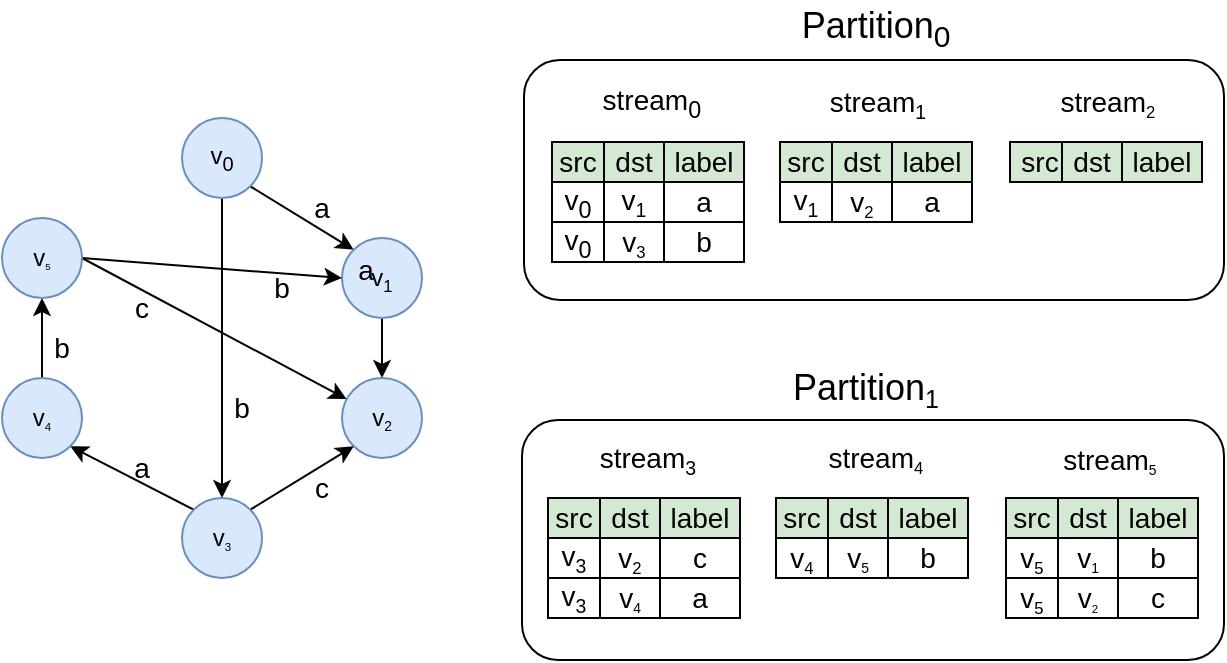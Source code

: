 <mxfile version="18.0.3" type="github">
  <diagram id="HJzAfzv13D2bc7kzG2u6" name="Page-1">
    <mxGraphModel dx="1865" dy="529" grid="1" gridSize="10" guides="1" tooltips="1" connect="1" arrows="1" fold="1" page="1" pageScale="1" pageWidth="827" pageHeight="1169" math="0" shadow="0">
      <root>
        <mxCell id="0" />
        <mxCell id="1" parent="0" />
        <mxCell id="3z_xUzvi2a_4fJgc66t--7" style="rounded=0;orthogonalLoop=1;jettySize=auto;html=1;exitX=1;exitY=1;exitDx=0;exitDy=0;entryX=0;entryY=0;entryDx=0;entryDy=0;" edge="1" parent="1" source="3z_xUzvi2a_4fJgc66t--1" target="3z_xUzvi2a_4fJgc66t--2">
          <mxGeometry relative="1" as="geometry" />
        </mxCell>
        <mxCell id="3z_xUzvi2a_4fJgc66t--13" style="edgeStyle=none;rounded=0;orthogonalLoop=1;jettySize=auto;html=1;exitX=0.5;exitY=1;exitDx=0;exitDy=0;entryX=0.5;entryY=0;entryDx=0;entryDy=0;" edge="1" parent="1" source="3z_xUzvi2a_4fJgc66t--1" target="3z_xUzvi2a_4fJgc66t--4">
          <mxGeometry relative="1" as="geometry" />
        </mxCell>
        <mxCell id="3z_xUzvi2a_4fJgc66t--1" value="v&lt;sub&gt;0&lt;/sub&gt;" style="ellipse;whiteSpace=wrap;html=1;fillColor=#dae8fc;strokeColor=#6c8ebf;" vertex="1" parent="1">
          <mxGeometry x="28" y="69" width="40" height="40" as="geometry" />
        </mxCell>
        <mxCell id="3z_xUzvi2a_4fJgc66t--8" style="edgeStyle=none;rounded=0;orthogonalLoop=1;jettySize=auto;html=1;exitX=0.5;exitY=1;exitDx=0;exitDy=0;entryX=0.5;entryY=0;entryDx=0;entryDy=0;" edge="1" parent="1" source="3z_xUzvi2a_4fJgc66t--2" target="3z_xUzvi2a_4fJgc66t--3">
          <mxGeometry relative="1" as="geometry" />
        </mxCell>
        <mxCell id="3z_xUzvi2a_4fJgc66t--2" value="v&lt;span style=&quot;font-size: 10px;&quot;&gt;&lt;sub&gt;1&lt;/sub&gt;&lt;/span&gt;" style="ellipse;whiteSpace=wrap;html=1;fillColor=#dae8fc;strokeColor=#6c8ebf;" vertex="1" parent="1">
          <mxGeometry x="108" y="129" width="40" height="40" as="geometry" />
        </mxCell>
        <mxCell id="3z_xUzvi2a_4fJgc66t--3" value="v&lt;span style=&quot;font-size: 8.333px;&quot;&gt;&lt;sub&gt;2&lt;/sub&gt;&lt;/span&gt;" style="ellipse;whiteSpace=wrap;html=1;fillColor=#dae8fc;strokeColor=#6c8ebf;" vertex="1" parent="1">
          <mxGeometry x="108" y="199" width="40" height="40" as="geometry" />
        </mxCell>
        <mxCell id="3z_xUzvi2a_4fJgc66t--9" style="edgeStyle=none;rounded=0;orthogonalLoop=1;jettySize=auto;html=1;exitX=1;exitY=0;exitDx=0;exitDy=0;entryX=0;entryY=1;entryDx=0;entryDy=0;" edge="1" parent="1" source="3z_xUzvi2a_4fJgc66t--4" target="3z_xUzvi2a_4fJgc66t--3">
          <mxGeometry relative="1" as="geometry" />
        </mxCell>
        <mxCell id="3z_xUzvi2a_4fJgc66t--10" style="edgeStyle=none;rounded=0;orthogonalLoop=1;jettySize=auto;html=1;exitX=0;exitY=0;exitDx=0;exitDy=0;entryX=1;entryY=1;entryDx=0;entryDy=0;" edge="1" parent="1" source="3z_xUzvi2a_4fJgc66t--4" target="3z_xUzvi2a_4fJgc66t--5">
          <mxGeometry relative="1" as="geometry" />
        </mxCell>
        <mxCell id="3z_xUzvi2a_4fJgc66t--4" value="v&lt;span style=&quot;font-size: 6.944px;&quot;&gt;&lt;sub&gt;3&lt;/sub&gt;&lt;/span&gt;" style="ellipse;whiteSpace=wrap;html=1;fillColor=#dae8fc;strokeColor=#6c8ebf;" vertex="1" parent="1">
          <mxGeometry x="28" y="259" width="40" height="40" as="geometry" />
        </mxCell>
        <mxCell id="3z_xUzvi2a_4fJgc66t--11" style="edgeStyle=none;rounded=0;orthogonalLoop=1;jettySize=auto;html=1;exitX=0.5;exitY=0;exitDx=0;exitDy=0;entryX=0.5;entryY=1;entryDx=0;entryDy=0;" edge="1" parent="1" source="3z_xUzvi2a_4fJgc66t--5" target="3z_xUzvi2a_4fJgc66t--6">
          <mxGeometry relative="1" as="geometry" />
        </mxCell>
        <mxCell id="3z_xUzvi2a_4fJgc66t--5" value="v&lt;span style=&quot;font-size: 6.944px;&quot;&gt;&lt;sub&gt;4&lt;/sub&gt;&lt;/span&gt;" style="ellipse;whiteSpace=wrap;html=1;fillColor=#dae8fc;strokeColor=#6c8ebf;" vertex="1" parent="1">
          <mxGeometry x="-62" y="199" width="40" height="40" as="geometry" />
        </mxCell>
        <mxCell id="3z_xUzvi2a_4fJgc66t--12" style="edgeStyle=none;rounded=0;orthogonalLoop=1;jettySize=auto;html=1;exitX=1;exitY=0.5;exitDx=0;exitDy=0;" edge="1" parent="1" source="3z_xUzvi2a_4fJgc66t--6" target="3z_xUzvi2a_4fJgc66t--3">
          <mxGeometry relative="1" as="geometry" />
        </mxCell>
        <mxCell id="3z_xUzvi2a_4fJgc66t--14" style="edgeStyle=none;rounded=0;orthogonalLoop=1;jettySize=auto;html=1;exitX=1;exitY=0.5;exitDx=0;exitDy=0;entryX=0;entryY=0.5;entryDx=0;entryDy=0;" edge="1" parent="1" source="3z_xUzvi2a_4fJgc66t--6" target="3z_xUzvi2a_4fJgc66t--2">
          <mxGeometry relative="1" as="geometry" />
        </mxCell>
        <mxCell id="3z_xUzvi2a_4fJgc66t--6" value="v&lt;span style=&quot;font-size: 5.787px;&quot;&gt;&lt;sub&gt;5&lt;/sub&gt;&lt;/span&gt;" style="ellipse;whiteSpace=wrap;html=1;fillColor=#dae8fc;strokeColor=#6c8ebf;" vertex="1" parent="1">
          <mxGeometry x="-62" y="119" width="40" height="40" as="geometry" />
        </mxCell>
        <mxCell id="3z_xUzvi2a_4fJgc66t--15" value="" style="rounded=1;whiteSpace=wrap;html=1;" vertex="1" parent="1">
          <mxGeometry x="199" y="40" width="350" height="120" as="geometry" />
        </mxCell>
        <mxCell id="3z_xUzvi2a_4fJgc66t--16" value="" style="rounded=1;whiteSpace=wrap;html=1;" vertex="1" parent="1">
          <mxGeometry x="198" y="220" width="351" height="120" as="geometry" />
        </mxCell>
        <mxCell id="3z_xUzvi2a_4fJgc66t--17" value="&lt;font style=&quot;font-size: 18px;&quot;&gt;Partition&lt;sub&gt;0&lt;/sub&gt;&lt;/font&gt;" style="text;html=1;strokeColor=none;fillColor=none;align=center;verticalAlign=middle;whiteSpace=wrap;rounded=0;" vertex="1" parent="1">
          <mxGeometry x="345" y="10" width="60" height="30" as="geometry" />
        </mxCell>
        <mxCell id="3z_xUzvi2a_4fJgc66t--21" value="&lt;font style=&quot;font-size: 14px;&quot;&gt;&amp;nbsp;stream&lt;sub style=&quot;&quot;&gt;0&lt;/sub&gt;&lt;/font&gt;" style="text;html=1;strokeColor=none;fillColor=none;align=center;verticalAlign=middle;whiteSpace=wrap;rounded=0;fontSize=18;" vertex="1" parent="1">
          <mxGeometry x="231" y="50" width="60" height="20" as="geometry" />
        </mxCell>
        <mxCell id="3z_xUzvi2a_4fJgc66t--24" value="a" style="text;html=1;strokeColor=none;fillColor=none;align=center;verticalAlign=middle;whiteSpace=wrap;rounded=0;fontSize=14;" vertex="1" parent="1">
          <mxGeometry x="68" y="99" width="60" height="30" as="geometry" />
        </mxCell>
        <mxCell id="3z_xUzvi2a_4fJgc66t--25" value="a" style="text;html=1;strokeColor=none;fillColor=none;align=center;verticalAlign=middle;whiteSpace=wrap;rounded=0;fontSize=14;" vertex="1" parent="1">
          <mxGeometry x="90" y="130" width="60" height="30" as="geometry" />
        </mxCell>
        <mxCell id="3z_xUzvi2a_4fJgc66t--26" value="a" style="text;html=1;strokeColor=none;fillColor=none;align=center;verticalAlign=middle;whiteSpace=wrap;rounded=0;fontSize=14;" vertex="1" parent="1">
          <mxGeometry x="-22" y="229" width="60" height="30" as="geometry" />
        </mxCell>
        <mxCell id="3z_xUzvi2a_4fJgc66t--27" value="b" style="text;html=1;strokeColor=none;fillColor=none;align=center;verticalAlign=middle;whiteSpace=wrap;rounded=0;fontSize=14;" vertex="1" parent="1">
          <mxGeometry x="28" y="199" width="60" height="30" as="geometry" />
        </mxCell>
        <mxCell id="3z_xUzvi2a_4fJgc66t--28" value="b" style="text;html=1;strokeColor=none;fillColor=none;align=center;verticalAlign=middle;whiteSpace=wrap;rounded=0;fontSize=14;" vertex="1" parent="1">
          <mxGeometry x="-62" y="169" width="60" height="30" as="geometry" />
        </mxCell>
        <mxCell id="3z_xUzvi2a_4fJgc66t--29" value="b" style="text;html=1;strokeColor=none;fillColor=none;align=center;verticalAlign=middle;whiteSpace=wrap;rounded=0;fontSize=14;" vertex="1" parent="1">
          <mxGeometry x="48" y="139" width="60" height="30" as="geometry" />
        </mxCell>
        <mxCell id="3z_xUzvi2a_4fJgc66t--30" value="c" style="text;html=1;strokeColor=none;fillColor=none;align=center;verticalAlign=middle;whiteSpace=wrap;rounded=0;fontSize=14;" vertex="1" parent="1">
          <mxGeometry x="68" y="239" width="60" height="30" as="geometry" />
        </mxCell>
        <mxCell id="3z_xUzvi2a_4fJgc66t--32" value="c" style="text;html=1;strokeColor=none;fillColor=none;align=center;verticalAlign=middle;whiteSpace=wrap;rounded=0;fontSize=14;" vertex="1" parent="1">
          <mxGeometry x="-22" y="149" width="60" height="30" as="geometry" />
        </mxCell>
        <mxCell id="3z_xUzvi2a_4fJgc66t--42" value="" style="group" vertex="1" connectable="0" parent="1">
          <mxGeometry x="213" y="81" width="96" height="60" as="geometry" />
        </mxCell>
        <mxCell id="3z_xUzvi2a_4fJgc66t--22" value="v&lt;sub&gt;0&lt;/sub&gt;" style="rounded=0;whiteSpace=wrap;html=1;fontSize=14;" vertex="1" parent="3z_xUzvi2a_4fJgc66t--42">
          <mxGeometry y="20" width="26" height="20" as="geometry" />
        </mxCell>
        <mxCell id="3z_xUzvi2a_4fJgc66t--23" value="v&lt;span style=&quot;font-size: 11.667px;&quot;&gt;&lt;sub&gt;1&lt;/sub&gt;&lt;/span&gt;" style="rounded=0;whiteSpace=wrap;html=1;fontSize=14;" vertex="1" parent="3z_xUzvi2a_4fJgc66t--42">
          <mxGeometry x="26" y="20" width="30" height="20" as="geometry" />
        </mxCell>
        <mxCell id="3z_xUzvi2a_4fJgc66t--33" value="a" style="rounded=0;whiteSpace=wrap;html=1;fontSize=14;" vertex="1" parent="3z_xUzvi2a_4fJgc66t--42">
          <mxGeometry x="56" y="20" width="40" height="20" as="geometry" />
        </mxCell>
        <mxCell id="3z_xUzvi2a_4fJgc66t--34" value="v&lt;sub&gt;0&lt;/sub&gt;" style="rounded=0;whiteSpace=wrap;html=1;fontSize=14;" vertex="1" parent="3z_xUzvi2a_4fJgc66t--42">
          <mxGeometry y="40" width="26" height="20" as="geometry" />
        </mxCell>
        <mxCell id="3z_xUzvi2a_4fJgc66t--35" value="v&lt;font size=&quot;1&quot;&gt;&lt;sub&gt;3&lt;/sub&gt;&lt;/font&gt;" style="rounded=0;whiteSpace=wrap;html=1;fontSize=14;" vertex="1" parent="3z_xUzvi2a_4fJgc66t--42">
          <mxGeometry x="26" y="40" width="30" height="20" as="geometry" />
        </mxCell>
        <mxCell id="3z_xUzvi2a_4fJgc66t--36" value="b" style="rounded=0;whiteSpace=wrap;html=1;fontSize=14;" vertex="1" parent="3z_xUzvi2a_4fJgc66t--42">
          <mxGeometry x="56" y="40" width="40" height="20" as="geometry" />
        </mxCell>
        <mxCell id="3z_xUzvi2a_4fJgc66t--38" value="src" style="rounded=0;whiteSpace=wrap;html=1;fontSize=14;fillColor=#d5e8d4;strokeColor=#000000;gradientColor=none;" vertex="1" parent="3z_xUzvi2a_4fJgc66t--42">
          <mxGeometry width="26" height="20" as="geometry" />
        </mxCell>
        <mxCell id="3z_xUzvi2a_4fJgc66t--39" value="dst" style="rounded=0;whiteSpace=wrap;html=1;fontSize=14;fillColor=#d5e8d4;strokeColor=#000000;" vertex="1" parent="3z_xUzvi2a_4fJgc66t--42">
          <mxGeometry x="26" width="30" height="20" as="geometry" />
        </mxCell>
        <mxCell id="3z_xUzvi2a_4fJgc66t--40" value="label" style="rounded=0;whiteSpace=wrap;html=1;fontSize=14;fillColor=#d5e8d4;strokeColor=#000000;gradientColor=none;" vertex="1" parent="3z_xUzvi2a_4fJgc66t--42">
          <mxGeometry x="56" width="40" height="20" as="geometry" />
        </mxCell>
        <mxCell id="3z_xUzvi2a_4fJgc66t--45" value="&lt;font style=&quot;font-size: 14px;&quot;&gt;&amp;nbsp;stream&lt;/font&gt;&lt;font style=&quot;font-size: 11.667px;&quot;&gt;&lt;sub&gt;1&lt;/sub&gt;&lt;/font&gt;" style="text;html=1;strokeColor=none;fillColor=none;align=center;verticalAlign=middle;whiteSpace=wrap;rounded=0;fontSize=18;" vertex="1" parent="1">
          <mxGeometry x="344" y="50" width="60" height="20" as="geometry" />
        </mxCell>
        <mxCell id="3z_xUzvi2a_4fJgc66t--57" value="" style="group" vertex="1" connectable="0" parent="1">
          <mxGeometry x="327" y="81" width="96" height="60" as="geometry" />
        </mxCell>
        <mxCell id="3z_xUzvi2a_4fJgc66t--58" value="v&lt;span style=&quot;font-size: 11.667px;&quot;&gt;&lt;sub&gt;1&lt;/sub&gt;&lt;/span&gt;" style="rounded=0;whiteSpace=wrap;html=1;fontSize=14;" vertex="1" parent="3z_xUzvi2a_4fJgc66t--57">
          <mxGeometry y="20" width="26" height="20" as="geometry" />
        </mxCell>
        <mxCell id="3z_xUzvi2a_4fJgc66t--59" value="v&lt;font size=&quot;1&quot;&gt;&lt;sub&gt;2&lt;/sub&gt;&lt;/font&gt;" style="rounded=0;whiteSpace=wrap;html=1;fontSize=14;" vertex="1" parent="3z_xUzvi2a_4fJgc66t--57">
          <mxGeometry x="26" y="20" width="30" height="20" as="geometry" />
        </mxCell>
        <mxCell id="3z_xUzvi2a_4fJgc66t--60" value="a" style="rounded=0;whiteSpace=wrap;html=1;fontSize=14;" vertex="1" parent="3z_xUzvi2a_4fJgc66t--57">
          <mxGeometry x="56" y="20" width="40" height="20" as="geometry" />
        </mxCell>
        <mxCell id="3z_xUzvi2a_4fJgc66t--64" value="src" style="rounded=0;whiteSpace=wrap;html=1;fontSize=14;fillColor=#d5e8d4;strokeColor=#000000;gradientColor=none;" vertex="1" parent="3z_xUzvi2a_4fJgc66t--57">
          <mxGeometry width="26" height="20" as="geometry" />
        </mxCell>
        <mxCell id="3z_xUzvi2a_4fJgc66t--65" value="dst" style="rounded=0;whiteSpace=wrap;html=1;fontSize=14;fillColor=#d5e8d4;strokeColor=#000000;" vertex="1" parent="3z_xUzvi2a_4fJgc66t--57">
          <mxGeometry x="26" width="30" height="20" as="geometry" />
        </mxCell>
        <mxCell id="3z_xUzvi2a_4fJgc66t--66" value="label" style="rounded=0;whiteSpace=wrap;html=1;fontSize=14;fillColor=#d5e8d4;strokeColor=#000000;gradientColor=none;" vertex="1" parent="3z_xUzvi2a_4fJgc66t--57">
          <mxGeometry x="56" width="40" height="20" as="geometry" />
        </mxCell>
        <mxCell id="3z_xUzvi2a_4fJgc66t--67" value="&lt;font style=&quot;font-size: 14px;&quot;&gt;&amp;nbsp;stream&lt;/font&gt;&lt;font size=&quot;1&quot; style=&quot;&quot;&gt;&lt;sub&gt;2&lt;/sub&gt;&lt;/font&gt;" style="text;html=1;strokeColor=none;fillColor=none;align=center;verticalAlign=middle;whiteSpace=wrap;rounded=0;fontSize=18;" vertex="1" parent="1">
          <mxGeometry x="459" y="50" width="60" height="20" as="geometry" />
        </mxCell>
        <mxCell id="3z_xUzvi2a_4fJgc66t--68" value="" style="group" vertex="1" connectable="0" parent="1">
          <mxGeometry x="442" y="81" width="96" height="60" as="geometry" />
        </mxCell>
        <mxCell id="3z_xUzvi2a_4fJgc66t--72" value="src" style="rounded=0;whiteSpace=wrap;html=1;fontSize=14;fillColor=#d5e8d4;strokeColor=#000000;gradientColor=none;" vertex="1" parent="3z_xUzvi2a_4fJgc66t--68">
          <mxGeometry width="30" height="20" as="geometry" />
        </mxCell>
        <mxCell id="3z_xUzvi2a_4fJgc66t--73" value="dst" style="rounded=0;whiteSpace=wrap;html=1;fontSize=14;fillColor=#d5e8d4;strokeColor=#000000;" vertex="1" parent="3z_xUzvi2a_4fJgc66t--68">
          <mxGeometry x="26" width="30" height="20" as="geometry" />
        </mxCell>
        <mxCell id="3z_xUzvi2a_4fJgc66t--74" value="label" style="rounded=0;whiteSpace=wrap;html=1;fontSize=14;fillColor=#d5e8d4;strokeColor=#000000;gradientColor=none;" vertex="1" parent="3z_xUzvi2a_4fJgc66t--68">
          <mxGeometry x="56" width="40" height="20" as="geometry" />
        </mxCell>
        <mxCell id="3z_xUzvi2a_4fJgc66t--75" value="&lt;font style=&quot;font-size: 18px;&quot;&gt;Partition&lt;/font&gt;&lt;font style=&quot;font-size: 15px;&quot;&gt;&lt;sub&gt;1&lt;/sub&gt;&lt;/font&gt;" style="text;html=1;strokeColor=none;fillColor=none;align=center;verticalAlign=middle;whiteSpace=wrap;rounded=0;" vertex="1" parent="1">
          <mxGeometry x="340" y="190" width="60" height="30" as="geometry" />
        </mxCell>
        <mxCell id="3z_xUzvi2a_4fJgc66t--76" value="&lt;font style=&quot;font-size: 14px;&quot;&gt;&amp;nbsp;stream&lt;/font&gt;&lt;font style=&quot;font-size: 11.667px;&quot;&gt;&lt;sub&gt;3&lt;/sub&gt;&lt;/font&gt;" style="text;html=1;strokeColor=none;fillColor=none;align=center;verticalAlign=middle;whiteSpace=wrap;rounded=0;fontSize=18;" vertex="1" parent="1">
          <mxGeometry x="229" y="228" width="60" height="20" as="geometry" />
        </mxCell>
        <mxCell id="3z_xUzvi2a_4fJgc66t--77" value="" style="group" vertex="1" connectable="0" parent="1">
          <mxGeometry x="211" y="259" width="96" height="60" as="geometry" />
        </mxCell>
        <mxCell id="3z_xUzvi2a_4fJgc66t--78" value="v&lt;span style=&quot;font-size: 11.667px;&quot;&gt;&lt;sub&gt;3&lt;/sub&gt;&lt;/span&gt;" style="rounded=0;whiteSpace=wrap;html=1;fontSize=14;" vertex="1" parent="3z_xUzvi2a_4fJgc66t--77">
          <mxGeometry y="20" width="26" height="20" as="geometry" />
        </mxCell>
        <mxCell id="3z_xUzvi2a_4fJgc66t--79" value="v&lt;font size=&quot;1&quot;&gt;&lt;sub&gt;2&lt;/sub&gt;&lt;/font&gt;" style="rounded=0;whiteSpace=wrap;html=1;fontSize=14;" vertex="1" parent="3z_xUzvi2a_4fJgc66t--77">
          <mxGeometry x="26" y="20" width="30" height="20" as="geometry" />
        </mxCell>
        <mxCell id="3z_xUzvi2a_4fJgc66t--80" value="c" style="rounded=0;whiteSpace=wrap;html=1;fontSize=14;" vertex="1" parent="3z_xUzvi2a_4fJgc66t--77">
          <mxGeometry x="56" y="20" width="40" height="20" as="geometry" />
        </mxCell>
        <mxCell id="3z_xUzvi2a_4fJgc66t--81" value="v&lt;span style=&quot;font-size: 11.667px;&quot;&gt;&lt;sub&gt;3&lt;/sub&gt;&lt;/span&gt;" style="rounded=0;whiteSpace=wrap;html=1;fontSize=14;" vertex="1" parent="3z_xUzvi2a_4fJgc66t--77">
          <mxGeometry y="40" width="26" height="20" as="geometry" />
        </mxCell>
        <mxCell id="3z_xUzvi2a_4fJgc66t--82" value="v&lt;span style=&quot;font-size: 8.333px;&quot;&gt;&lt;sub&gt;4&lt;/sub&gt;&lt;/span&gt;" style="rounded=0;whiteSpace=wrap;html=1;fontSize=14;" vertex="1" parent="3z_xUzvi2a_4fJgc66t--77">
          <mxGeometry x="26" y="40" width="30" height="20" as="geometry" />
        </mxCell>
        <mxCell id="3z_xUzvi2a_4fJgc66t--83" value="a" style="rounded=0;whiteSpace=wrap;html=1;fontSize=14;" vertex="1" parent="3z_xUzvi2a_4fJgc66t--77">
          <mxGeometry x="56" y="40" width="40" height="20" as="geometry" />
        </mxCell>
        <mxCell id="3z_xUzvi2a_4fJgc66t--84" value="src" style="rounded=0;whiteSpace=wrap;html=1;fontSize=14;fillColor=#d5e8d4;strokeColor=#000000;gradientColor=none;" vertex="1" parent="3z_xUzvi2a_4fJgc66t--77">
          <mxGeometry width="26" height="20" as="geometry" />
        </mxCell>
        <mxCell id="3z_xUzvi2a_4fJgc66t--85" value="dst" style="rounded=0;whiteSpace=wrap;html=1;fontSize=14;fillColor=#d5e8d4;strokeColor=#000000;" vertex="1" parent="3z_xUzvi2a_4fJgc66t--77">
          <mxGeometry x="26" width="30" height="20" as="geometry" />
        </mxCell>
        <mxCell id="3z_xUzvi2a_4fJgc66t--86" value="label" style="rounded=0;whiteSpace=wrap;html=1;fontSize=14;fillColor=#d5e8d4;strokeColor=#000000;gradientColor=none;" vertex="1" parent="3z_xUzvi2a_4fJgc66t--77">
          <mxGeometry x="56" width="40" height="20" as="geometry" />
        </mxCell>
        <mxCell id="3z_xUzvi2a_4fJgc66t--87" value="&lt;font style=&quot;font-size: 14px;&quot;&gt;&amp;nbsp;stream&lt;/font&gt;&lt;font size=&quot;1&quot; style=&quot;&quot;&gt;&lt;sub&gt;4&lt;/sub&gt;&lt;/font&gt;" style="text;html=1;strokeColor=none;fillColor=none;align=center;verticalAlign=middle;whiteSpace=wrap;rounded=0;fontSize=18;" vertex="1" parent="1">
          <mxGeometry x="343" y="228" width="60" height="20" as="geometry" />
        </mxCell>
        <mxCell id="3z_xUzvi2a_4fJgc66t--88" value="" style="group" vertex="1" connectable="0" parent="1">
          <mxGeometry x="325" y="259" width="96" height="60" as="geometry" />
        </mxCell>
        <mxCell id="3z_xUzvi2a_4fJgc66t--89" value="v&lt;font size=&quot;1&quot;&gt;&lt;sub&gt;4&lt;/sub&gt;&lt;/font&gt;" style="rounded=0;whiteSpace=wrap;html=1;fontSize=14;" vertex="1" parent="3z_xUzvi2a_4fJgc66t--88">
          <mxGeometry y="20" width="26" height="20" as="geometry" />
        </mxCell>
        <mxCell id="3z_xUzvi2a_4fJgc66t--90" value="v&lt;span style=&quot;font-size: 8.333px;&quot;&gt;&lt;sub&gt;5&lt;/sub&gt;&lt;/span&gt;" style="rounded=0;whiteSpace=wrap;html=1;fontSize=14;" vertex="1" parent="3z_xUzvi2a_4fJgc66t--88">
          <mxGeometry x="26" y="20" width="30" height="20" as="geometry" />
        </mxCell>
        <mxCell id="3z_xUzvi2a_4fJgc66t--91" value="b" style="rounded=0;whiteSpace=wrap;html=1;fontSize=14;" vertex="1" parent="3z_xUzvi2a_4fJgc66t--88">
          <mxGeometry x="56" y="20" width="40" height="20" as="geometry" />
        </mxCell>
        <mxCell id="3z_xUzvi2a_4fJgc66t--95" value="src" style="rounded=0;whiteSpace=wrap;html=1;fontSize=14;fillColor=#d5e8d4;strokeColor=#000000;gradientColor=none;" vertex="1" parent="3z_xUzvi2a_4fJgc66t--88">
          <mxGeometry width="26" height="20" as="geometry" />
        </mxCell>
        <mxCell id="3z_xUzvi2a_4fJgc66t--96" value="dst" style="rounded=0;whiteSpace=wrap;html=1;fontSize=14;fillColor=#d5e8d4;strokeColor=#000000;" vertex="1" parent="3z_xUzvi2a_4fJgc66t--88">
          <mxGeometry x="26" width="30" height="20" as="geometry" />
        </mxCell>
        <mxCell id="3z_xUzvi2a_4fJgc66t--97" value="label" style="rounded=0;whiteSpace=wrap;html=1;fontSize=14;fillColor=#d5e8d4;strokeColor=#000000;gradientColor=none;" vertex="1" parent="3z_xUzvi2a_4fJgc66t--88">
          <mxGeometry x="56" width="40" height="20" as="geometry" />
        </mxCell>
        <mxCell id="3z_xUzvi2a_4fJgc66t--98" value="&lt;font style=&quot;font-size: 14px;&quot;&gt;&amp;nbsp;stream&lt;/font&gt;&lt;font style=&quot;font-size: 8.333px;&quot;&gt;&lt;sub&gt;5&lt;/sub&gt;&lt;/font&gt;" style="text;html=1;strokeColor=none;fillColor=none;align=center;verticalAlign=middle;whiteSpace=wrap;rounded=0;fontSize=18;" vertex="1" parent="1">
          <mxGeometry x="460" y="229" width="60" height="20" as="geometry" />
        </mxCell>
        <mxCell id="3z_xUzvi2a_4fJgc66t--108" value="" style="group" vertex="1" connectable="0" parent="1">
          <mxGeometry x="440" y="259" width="96" height="60" as="geometry" />
        </mxCell>
        <mxCell id="3z_xUzvi2a_4fJgc66t--109" value="v&lt;font size=&quot;1&quot;&gt;&lt;sub&gt;5&lt;/sub&gt;&lt;/font&gt;" style="rounded=0;whiteSpace=wrap;html=1;fontSize=14;" vertex="1" parent="3z_xUzvi2a_4fJgc66t--108">
          <mxGeometry y="20" width="26" height="20" as="geometry" />
        </mxCell>
        <mxCell id="3z_xUzvi2a_4fJgc66t--110" value="v&lt;span style=&quot;font-size: 8.333px;&quot;&gt;&lt;sub&gt;1&lt;/sub&gt;&lt;/span&gt;" style="rounded=0;whiteSpace=wrap;html=1;fontSize=14;" vertex="1" parent="3z_xUzvi2a_4fJgc66t--108">
          <mxGeometry x="26" y="20" width="30" height="20" as="geometry" />
        </mxCell>
        <mxCell id="3z_xUzvi2a_4fJgc66t--111" value="b" style="rounded=0;whiteSpace=wrap;html=1;fontSize=14;" vertex="1" parent="3z_xUzvi2a_4fJgc66t--108">
          <mxGeometry x="56" y="20" width="40" height="20" as="geometry" />
        </mxCell>
        <mxCell id="3z_xUzvi2a_4fJgc66t--112" value="v&lt;font size=&quot;1&quot;&gt;&lt;sub&gt;5&lt;/sub&gt;&lt;/font&gt;" style="rounded=0;whiteSpace=wrap;html=1;fontSize=14;" vertex="1" parent="3z_xUzvi2a_4fJgc66t--108">
          <mxGeometry y="40" width="26" height="20" as="geometry" />
        </mxCell>
        <mxCell id="3z_xUzvi2a_4fJgc66t--113" value="v&lt;span style=&quot;font-size: 6.944px;&quot;&gt;&lt;sub&gt;2&lt;/sub&gt;&lt;/span&gt;" style="rounded=0;whiteSpace=wrap;html=1;fontSize=14;" vertex="1" parent="3z_xUzvi2a_4fJgc66t--108">
          <mxGeometry x="26" y="40" width="30" height="20" as="geometry" />
        </mxCell>
        <mxCell id="3z_xUzvi2a_4fJgc66t--114" value="c" style="rounded=0;whiteSpace=wrap;html=1;fontSize=14;" vertex="1" parent="3z_xUzvi2a_4fJgc66t--108">
          <mxGeometry x="56" y="40" width="40" height="20" as="geometry" />
        </mxCell>
        <mxCell id="3z_xUzvi2a_4fJgc66t--115" value="src" style="rounded=0;whiteSpace=wrap;html=1;fontSize=14;fillColor=#d5e8d4;strokeColor=#000000;gradientColor=none;" vertex="1" parent="3z_xUzvi2a_4fJgc66t--108">
          <mxGeometry width="26" height="20" as="geometry" />
        </mxCell>
        <mxCell id="3z_xUzvi2a_4fJgc66t--116" value="dst" style="rounded=0;whiteSpace=wrap;html=1;fontSize=14;fillColor=#d5e8d4;strokeColor=#000000;" vertex="1" parent="3z_xUzvi2a_4fJgc66t--108">
          <mxGeometry x="26" width="30" height="20" as="geometry" />
        </mxCell>
        <mxCell id="3z_xUzvi2a_4fJgc66t--117" value="label" style="rounded=0;whiteSpace=wrap;html=1;fontSize=14;fillColor=#d5e8d4;strokeColor=#000000;gradientColor=none;" vertex="1" parent="3z_xUzvi2a_4fJgc66t--108">
          <mxGeometry x="56" width="40" height="20" as="geometry" />
        </mxCell>
      </root>
    </mxGraphModel>
  </diagram>
</mxfile>
